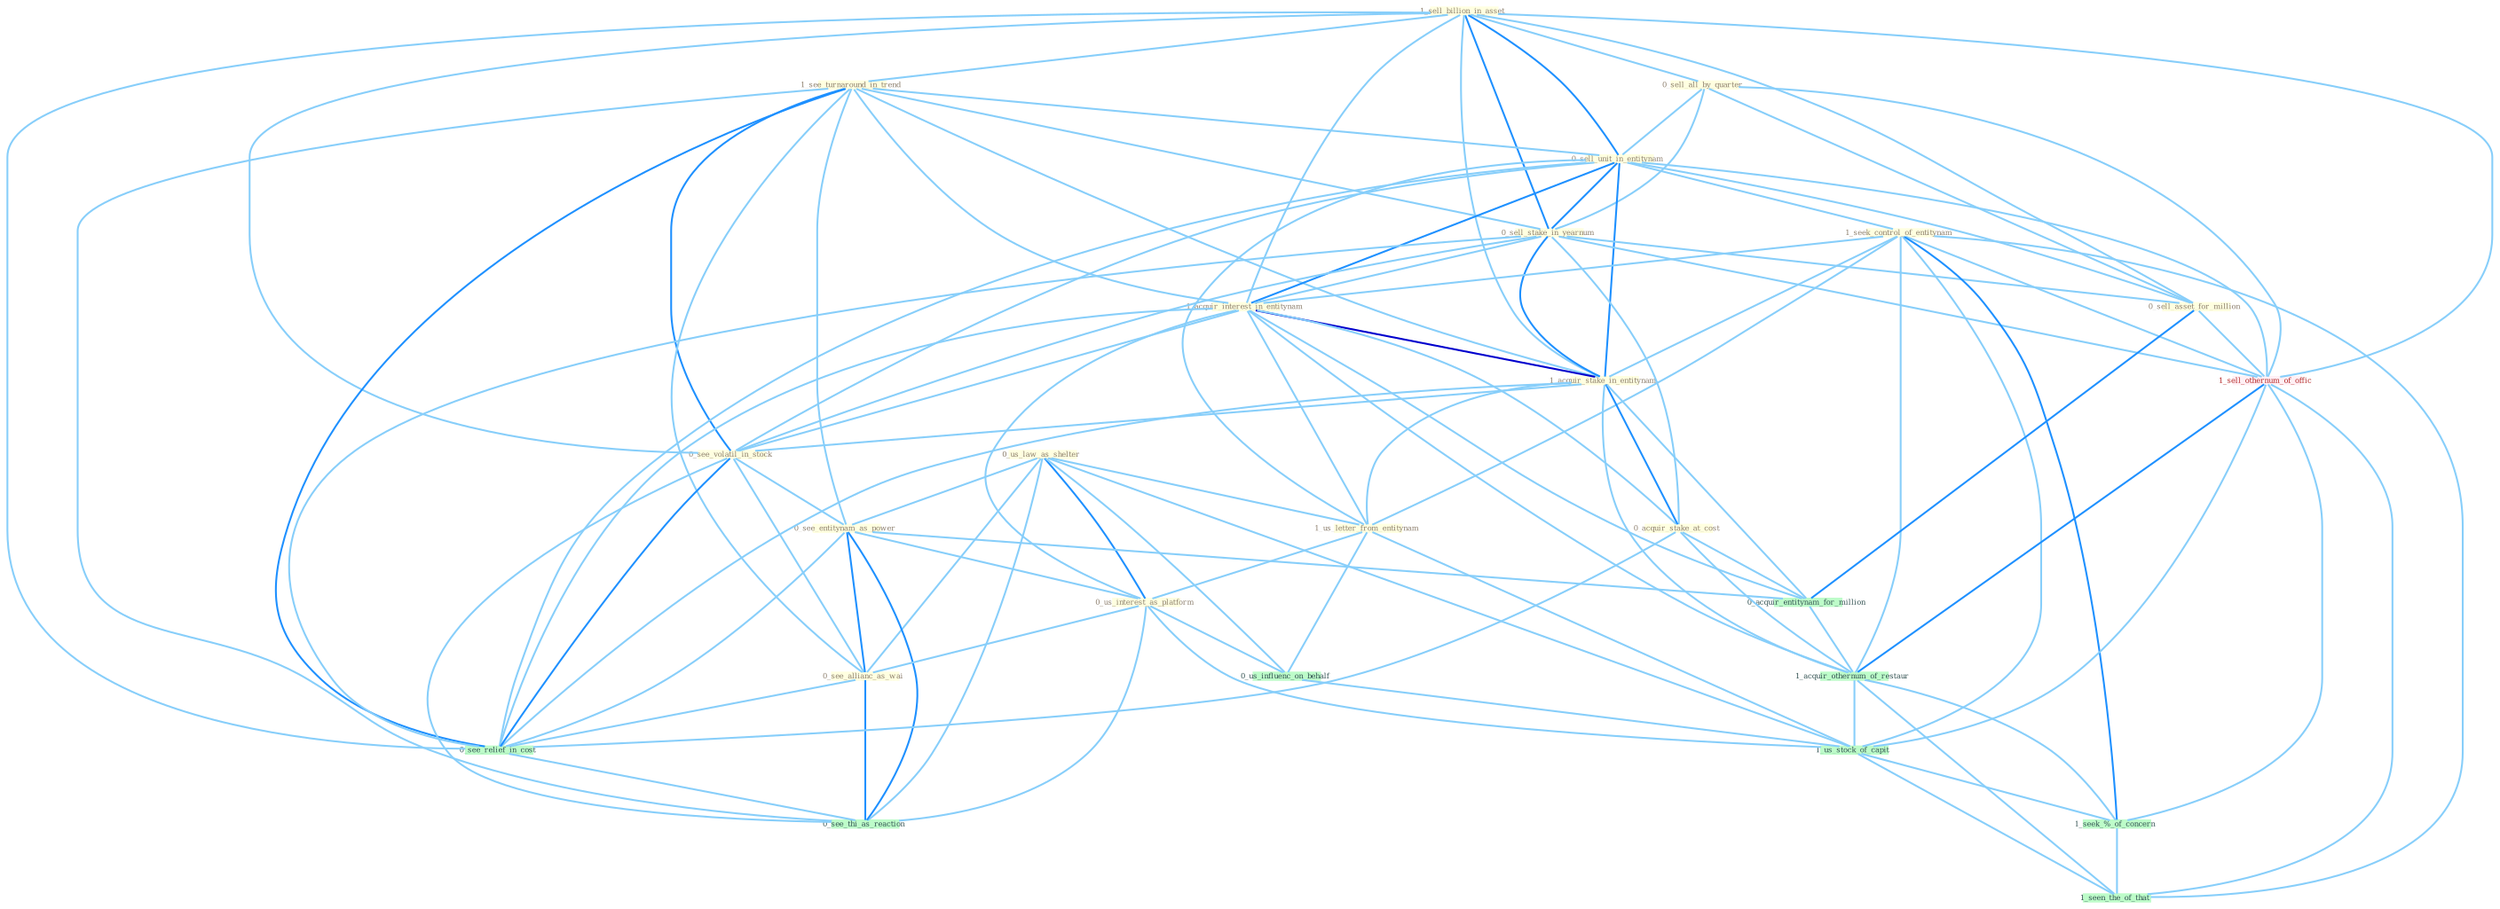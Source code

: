 Graph G{ 
    node
    [shape=polygon,style=filled,width=.5,height=.06,color="#BDFCC9",fixedsize=true,fontsize=4,
    fontcolor="#2f4f4f"];
    {node
    [color="#ffffe0", fontcolor="#8b7d6b"] "1_sell_billion_in_asset " "1_see_turnaround_in_trend " "0_sell_all_by_quarter " "0_sell_unit_in_entitynam " "0_sell_stake_in_yearnum " "0_us_law_as_shelter " "1_seek_control_of_entitynam " "1_acquir_interest_in_entitynam " "1_acquir_stake_in_entitynam " "0_see_volatil_in_stock " "1_us_letter_from_entitynam " "0_sell_asset_for_million " "0_see_entitynam_as_power " "0_us_interest_as_platform " "0_see_allianc_as_wai " "0_acquir_stake_at_cost "}
{node [color="#fff0f5", fontcolor="#b22222"] "1_sell_othernum_of_offic "}
edge [color="#B0E2FF"];

	"1_sell_billion_in_asset " -- "1_see_turnaround_in_trend " [w="1", color="#87cefa" ];
	"1_sell_billion_in_asset " -- "0_sell_all_by_quarter " [w="1", color="#87cefa" ];
	"1_sell_billion_in_asset " -- "0_sell_unit_in_entitynam " [w="2", color="#1e90ff" , len=0.8];
	"1_sell_billion_in_asset " -- "0_sell_stake_in_yearnum " [w="2", color="#1e90ff" , len=0.8];
	"1_sell_billion_in_asset " -- "1_acquir_interest_in_entitynam " [w="1", color="#87cefa" ];
	"1_sell_billion_in_asset " -- "1_acquir_stake_in_entitynam " [w="1", color="#87cefa" ];
	"1_sell_billion_in_asset " -- "0_see_volatil_in_stock " [w="1", color="#87cefa" ];
	"1_sell_billion_in_asset " -- "0_sell_asset_for_million " [w="1", color="#87cefa" ];
	"1_sell_billion_in_asset " -- "1_sell_othernum_of_offic " [w="1", color="#87cefa" ];
	"1_sell_billion_in_asset " -- "0_see_relief_in_cost " [w="1", color="#87cefa" ];
	"1_see_turnaround_in_trend " -- "0_sell_unit_in_entitynam " [w="1", color="#87cefa" ];
	"1_see_turnaround_in_trend " -- "0_sell_stake_in_yearnum " [w="1", color="#87cefa" ];
	"1_see_turnaround_in_trend " -- "1_acquir_interest_in_entitynam " [w="1", color="#87cefa" ];
	"1_see_turnaround_in_trend " -- "1_acquir_stake_in_entitynam " [w="1", color="#87cefa" ];
	"1_see_turnaround_in_trend " -- "0_see_volatil_in_stock " [w="2", color="#1e90ff" , len=0.8];
	"1_see_turnaround_in_trend " -- "0_see_entitynam_as_power " [w="1", color="#87cefa" ];
	"1_see_turnaround_in_trend " -- "0_see_allianc_as_wai " [w="1", color="#87cefa" ];
	"1_see_turnaround_in_trend " -- "0_see_relief_in_cost " [w="2", color="#1e90ff" , len=0.8];
	"1_see_turnaround_in_trend " -- "0_see_thi_as_reaction " [w="1", color="#87cefa" ];
	"0_sell_all_by_quarter " -- "0_sell_unit_in_entitynam " [w="1", color="#87cefa" ];
	"0_sell_all_by_quarter " -- "0_sell_stake_in_yearnum " [w="1", color="#87cefa" ];
	"0_sell_all_by_quarter " -- "0_sell_asset_for_million " [w="1", color="#87cefa" ];
	"0_sell_all_by_quarter " -- "1_sell_othernum_of_offic " [w="1", color="#87cefa" ];
	"0_sell_unit_in_entitynam " -- "0_sell_stake_in_yearnum " [w="2", color="#1e90ff" , len=0.8];
	"0_sell_unit_in_entitynam " -- "1_seek_control_of_entitynam " [w="1", color="#87cefa" ];
	"0_sell_unit_in_entitynam " -- "1_acquir_interest_in_entitynam " [w="2", color="#1e90ff" , len=0.8];
	"0_sell_unit_in_entitynam " -- "1_acquir_stake_in_entitynam " [w="2", color="#1e90ff" , len=0.8];
	"0_sell_unit_in_entitynam " -- "0_see_volatil_in_stock " [w="1", color="#87cefa" ];
	"0_sell_unit_in_entitynam " -- "1_us_letter_from_entitynam " [w="1", color="#87cefa" ];
	"0_sell_unit_in_entitynam " -- "0_sell_asset_for_million " [w="1", color="#87cefa" ];
	"0_sell_unit_in_entitynam " -- "1_sell_othernum_of_offic " [w="1", color="#87cefa" ];
	"0_sell_unit_in_entitynam " -- "0_see_relief_in_cost " [w="1", color="#87cefa" ];
	"0_sell_stake_in_yearnum " -- "1_acquir_interest_in_entitynam " [w="1", color="#87cefa" ];
	"0_sell_stake_in_yearnum " -- "1_acquir_stake_in_entitynam " [w="2", color="#1e90ff" , len=0.8];
	"0_sell_stake_in_yearnum " -- "0_see_volatil_in_stock " [w="1", color="#87cefa" ];
	"0_sell_stake_in_yearnum " -- "0_sell_asset_for_million " [w="1", color="#87cefa" ];
	"0_sell_stake_in_yearnum " -- "0_acquir_stake_at_cost " [w="1", color="#87cefa" ];
	"0_sell_stake_in_yearnum " -- "1_sell_othernum_of_offic " [w="1", color="#87cefa" ];
	"0_sell_stake_in_yearnum " -- "0_see_relief_in_cost " [w="1", color="#87cefa" ];
	"0_us_law_as_shelter " -- "1_us_letter_from_entitynam " [w="1", color="#87cefa" ];
	"0_us_law_as_shelter " -- "0_see_entitynam_as_power " [w="1", color="#87cefa" ];
	"0_us_law_as_shelter " -- "0_us_interest_as_platform " [w="2", color="#1e90ff" , len=0.8];
	"0_us_law_as_shelter " -- "0_see_allianc_as_wai " [w="1", color="#87cefa" ];
	"0_us_law_as_shelter " -- "0_us_influenc_on_behalf " [w="1", color="#87cefa" ];
	"0_us_law_as_shelter " -- "0_see_thi_as_reaction " [w="1", color="#87cefa" ];
	"0_us_law_as_shelter " -- "1_us_stock_of_capit " [w="1", color="#87cefa" ];
	"1_seek_control_of_entitynam " -- "1_acquir_interest_in_entitynam " [w="1", color="#87cefa" ];
	"1_seek_control_of_entitynam " -- "1_acquir_stake_in_entitynam " [w="1", color="#87cefa" ];
	"1_seek_control_of_entitynam " -- "1_us_letter_from_entitynam " [w="1", color="#87cefa" ];
	"1_seek_control_of_entitynam " -- "1_sell_othernum_of_offic " [w="1", color="#87cefa" ];
	"1_seek_control_of_entitynam " -- "1_acquir_othernum_of_restaur " [w="1", color="#87cefa" ];
	"1_seek_control_of_entitynam " -- "1_us_stock_of_capit " [w="1", color="#87cefa" ];
	"1_seek_control_of_entitynam " -- "1_seek_%_of_concern " [w="2", color="#1e90ff" , len=0.8];
	"1_seek_control_of_entitynam " -- "1_seen_the_of_that " [w="1", color="#87cefa" ];
	"1_acquir_interest_in_entitynam " -- "1_acquir_stake_in_entitynam " [w="3", color="#0000cd" , len=0.6];
	"1_acquir_interest_in_entitynam " -- "0_see_volatil_in_stock " [w="1", color="#87cefa" ];
	"1_acquir_interest_in_entitynam " -- "1_us_letter_from_entitynam " [w="1", color="#87cefa" ];
	"1_acquir_interest_in_entitynam " -- "0_us_interest_as_platform " [w="1", color="#87cefa" ];
	"1_acquir_interest_in_entitynam " -- "0_acquir_stake_at_cost " [w="1", color="#87cefa" ];
	"1_acquir_interest_in_entitynam " -- "0_acquir_entitynam_for_million " [w="1", color="#87cefa" ];
	"1_acquir_interest_in_entitynam " -- "0_see_relief_in_cost " [w="1", color="#87cefa" ];
	"1_acquir_interest_in_entitynam " -- "1_acquir_othernum_of_restaur " [w="1", color="#87cefa" ];
	"1_acquir_stake_in_entitynam " -- "0_see_volatil_in_stock " [w="1", color="#87cefa" ];
	"1_acquir_stake_in_entitynam " -- "1_us_letter_from_entitynam " [w="1", color="#87cefa" ];
	"1_acquir_stake_in_entitynam " -- "0_acquir_stake_at_cost " [w="2", color="#1e90ff" , len=0.8];
	"1_acquir_stake_in_entitynam " -- "0_acquir_entitynam_for_million " [w="1", color="#87cefa" ];
	"1_acquir_stake_in_entitynam " -- "0_see_relief_in_cost " [w="1", color="#87cefa" ];
	"1_acquir_stake_in_entitynam " -- "1_acquir_othernum_of_restaur " [w="1", color="#87cefa" ];
	"0_see_volatil_in_stock " -- "0_see_entitynam_as_power " [w="1", color="#87cefa" ];
	"0_see_volatil_in_stock " -- "0_see_allianc_as_wai " [w="1", color="#87cefa" ];
	"0_see_volatil_in_stock " -- "0_see_relief_in_cost " [w="2", color="#1e90ff" , len=0.8];
	"0_see_volatil_in_stock " -- "0_see_thi_as_reaction " [w="1", color="#87cefa" ];
	"1_us_letter_from_entitynam " -- "0_us_interest_as_platform " [w="1", color="#87cefa" ];
	"1_us_letter_from_entitynam " -- "0_us_influenc_on_behalf " [w="1", color="#87cefa" ];
	"1_us_letter_from_entitynam " -- "1_us_stock_of_capit " [w="1", color="#87cefa" ];
	"0_sell_asset_for_million " -- "0_acquir_entitynam_for_million " [w="2", color="#1e90ff" , len=0.8];
	"0_sell_asset_for_million " -- "1_sell_othernum_of_offic " [w="1", color="#87cefa" ];
	"0_see_entitynam_as_power " -- "0_us_interest_as_platform " [w="1", color="#87cefa" ];
	"0_see_entitynam_as_power " -- "0_see_allianc_as_wai " [w="2", color="#1e90ff" , len=0.8];
	"0_see_entitynam_as_power " -- "0_acquir_entitynam_for_million " [w="1", color="#87cefa" ];
	"0_see_entitynam_as_power " -- "0_see_relief_in_cost " [w="1", color="#87cefa" ];
	"0_see_entitynam_as_power " -- "0_see_thi_as_reaction " [w="2", color="#1e90ff" , len=0.8];
	"0_us_interest_as_platform " -- "0_see_allianc_as_wai " [w="1", color="#87cefa" ];
	"0_us_interest_as_platform " -- "0_us_influenc_on_behalf " [w="1", color="#87cefa" ];
	"0_us_interest_as_platform " -- "0_see_thi_as_reaction " [w="1", color="#87cefa" ];
	"0_us_interest_as_platform " -- "1_us_stock_of_capit " [w="1", color="#87cefa" ];
	"0_see_allianc_as_wai " -- "0_see_relief_in_cost " [w="1", color="#87cefa" ];
	"0_see_allianc_as_wai " -- "0_see_thi_as_reaction " [w="2", color="#1e90ff" , len=0.8];
	"0_acquir_stake_at_cost " -- "0_acquir_entitynam_for_million " [w="1", color="#87cefa" ];
	"0_acquir_stake_at_cost " -- "0_see_relief_in_cost " [w="1", color="#87cefa" ];
	"0_acquir_stake_at_cost " -- "1_acquir_othernum_of_restaur " [w="1", color="#87cefa" ];
	"0_acquir_entitynam_for_million " -- "1_acquir_othernum_of_restaur " [w="1", color="#87cefa" ];
	"1_sell_othernum_of_offic " -- "1_acquir_othernum_of_restaur " [w="2", color="#1e90ff" , len=0.8];
	"1_sell_othernum_of_offic " -- "1_us_stock_of_capit " [w="1", color="#87cefa" ];
	"1_sell_othernum_of_offic " -- "1_seek_%_of_concern " [w="1", color="#87cefa" ];
	"1_sell_othernum_of_offic " -- "1_seen_the_of_that " [w="1", color="#87cefa" ];
	"0_us_influenc_on_behalf " -- "1_us_stock_of_capit " [w="1", color="#87cefa" ];
	"0_see_relief_in_cost " -- "0_see_thi_as_reaction " [w="1", color="#87cefa" ];
	"1_acquir_othernum_of_restaur " -- "1_us_stock_of_capit " [w="1", color="#87cefa" ];
	"1_acquir_othernum_of_restaur " -- "1_seek_%_of_concern " [w="1", color="#87cefa" ];
	"1_acquir_othernum_of_restaur " -- "1_seen_the_of_that " [w="1", color="#87cefa" ];
	"1_us_stock_of_capit " -- "1_seek_%_of_concern " [w="1", color="#87cefa" ];
	"1_us_stock_of_capit " -- "1_seen_the_of_that " [w="1", color="#87cefa" ];
	"1_seek_%_of_concern " -- "1_seen_the_of_that " [w="1", color="#87cefa" ];
}